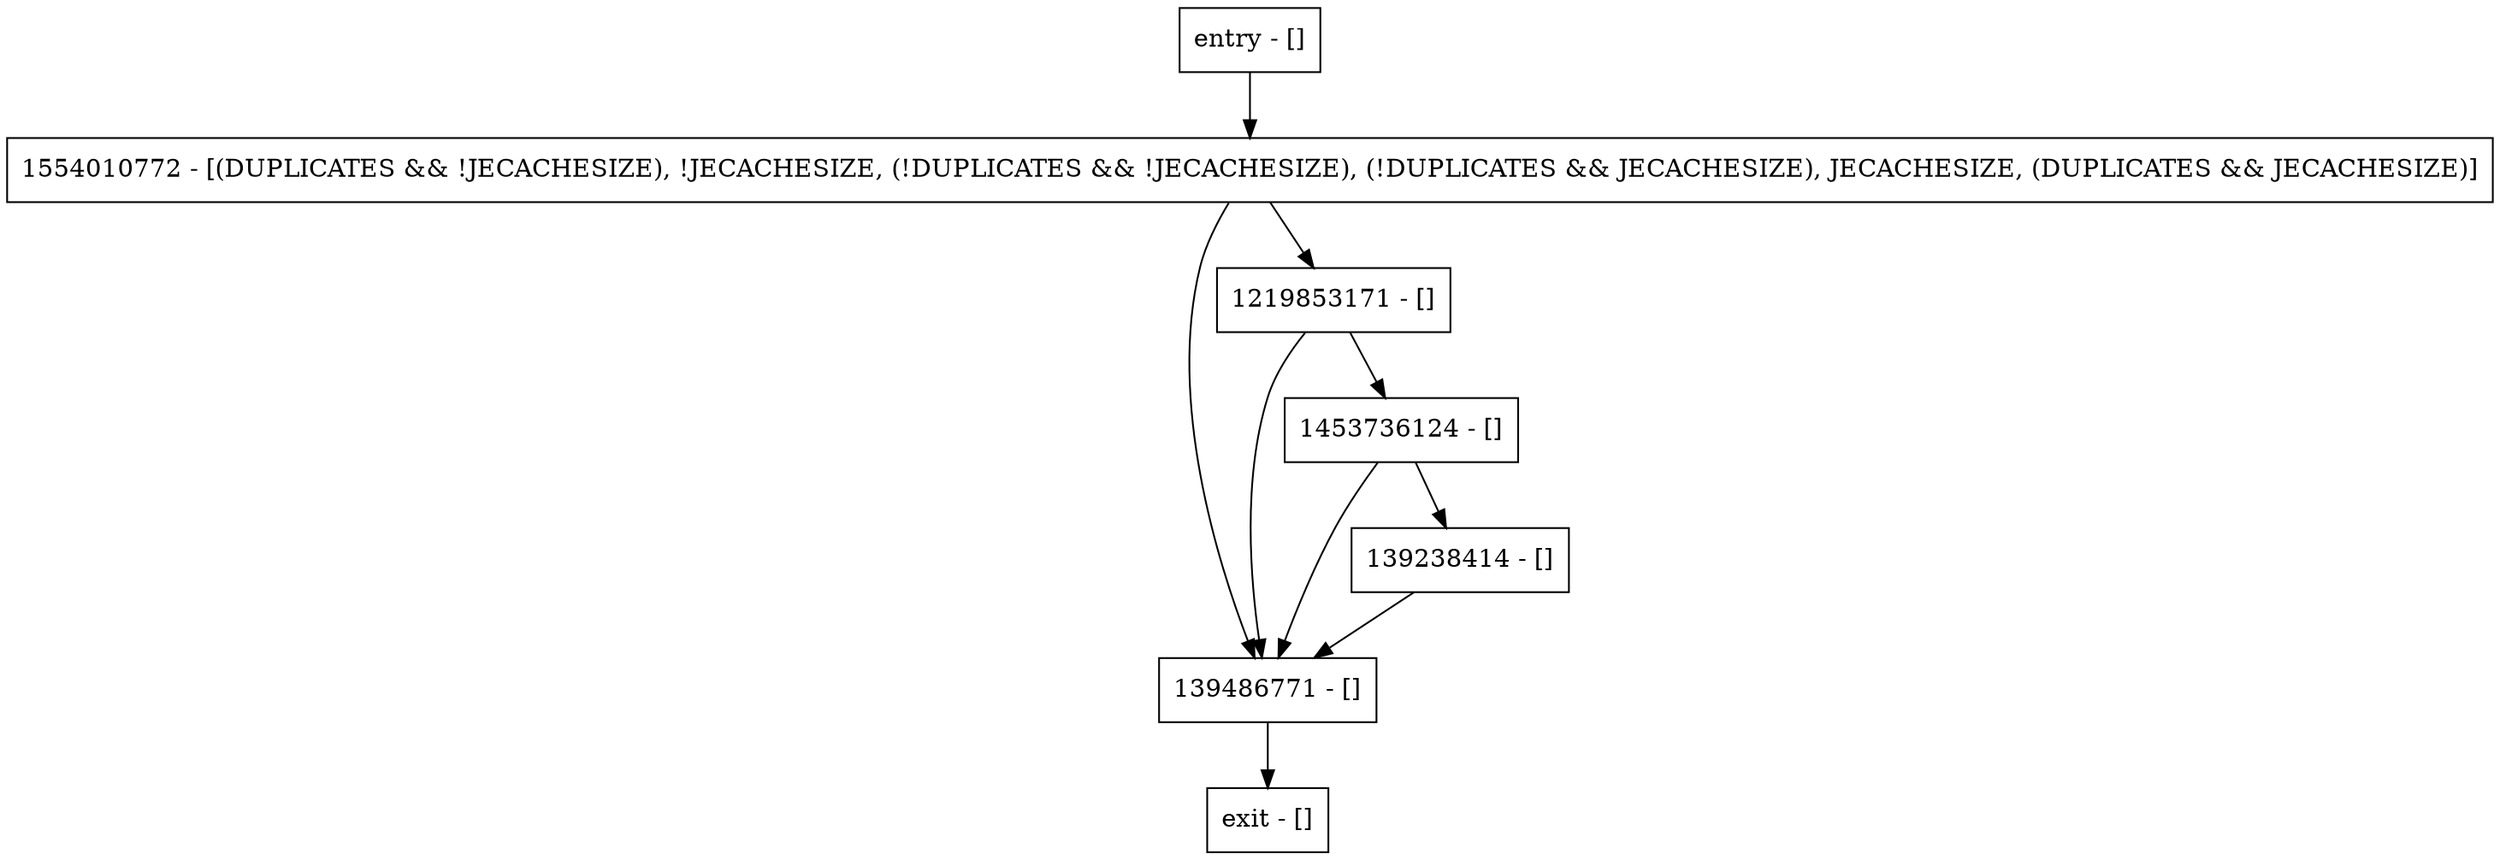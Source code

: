 digraph checkUpdatesAllowed {
node [shape=record];
entry [label="entry - []"];
exit [label="exit - []"];
139486771 [label="139486771 - []"];
139238414 [label="139238414 - []"];
1219853171 [label="1219853171 - []"];
1453736124 [label="1453736124 - []"];
1554010772 [label="1554010772 - [(DUPLICATES && !JECACHESIZE), !JECACHESIZE, (!DUPLICATES && !JECACHESIZE), (!DUPLICATES && JECACHESIZE), JECACHESIZE, (DUPLICATES && JECACHESIZE)]"];
entry;
exit;
entry -> 1554010772;
139486771 -> exit;
139238414 -> 139486771;
1219853171 -> 139486771;
1219853171 -> 1453736124;
1453736124 -> 139486771;
1453736124 -> 139238414;
1554010772 -> 139486771;
1554010772 -> 1219853171;
}

